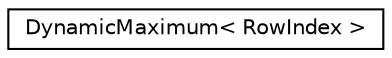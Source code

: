 digraph "Graphical Class Hierarchy"
{
 // LATEX_PDF_SIZE
  edge [fontname="Helvetica",fontsize="10",labelfontname="Helvetica",labelfontsize="10"];
  node [fontname="Helvetica",fontsize="10",shape=record];
  rankdir="LR";
  Node0 [label="DynamicMaximum\< RowIndex \>",height=0.2,width=0.4,color="black", fillcolor="white", style="filled",URL="$classoperations__research_1_1glop_1_1_dynamic_maximum.html",tooltip=" "];
}
